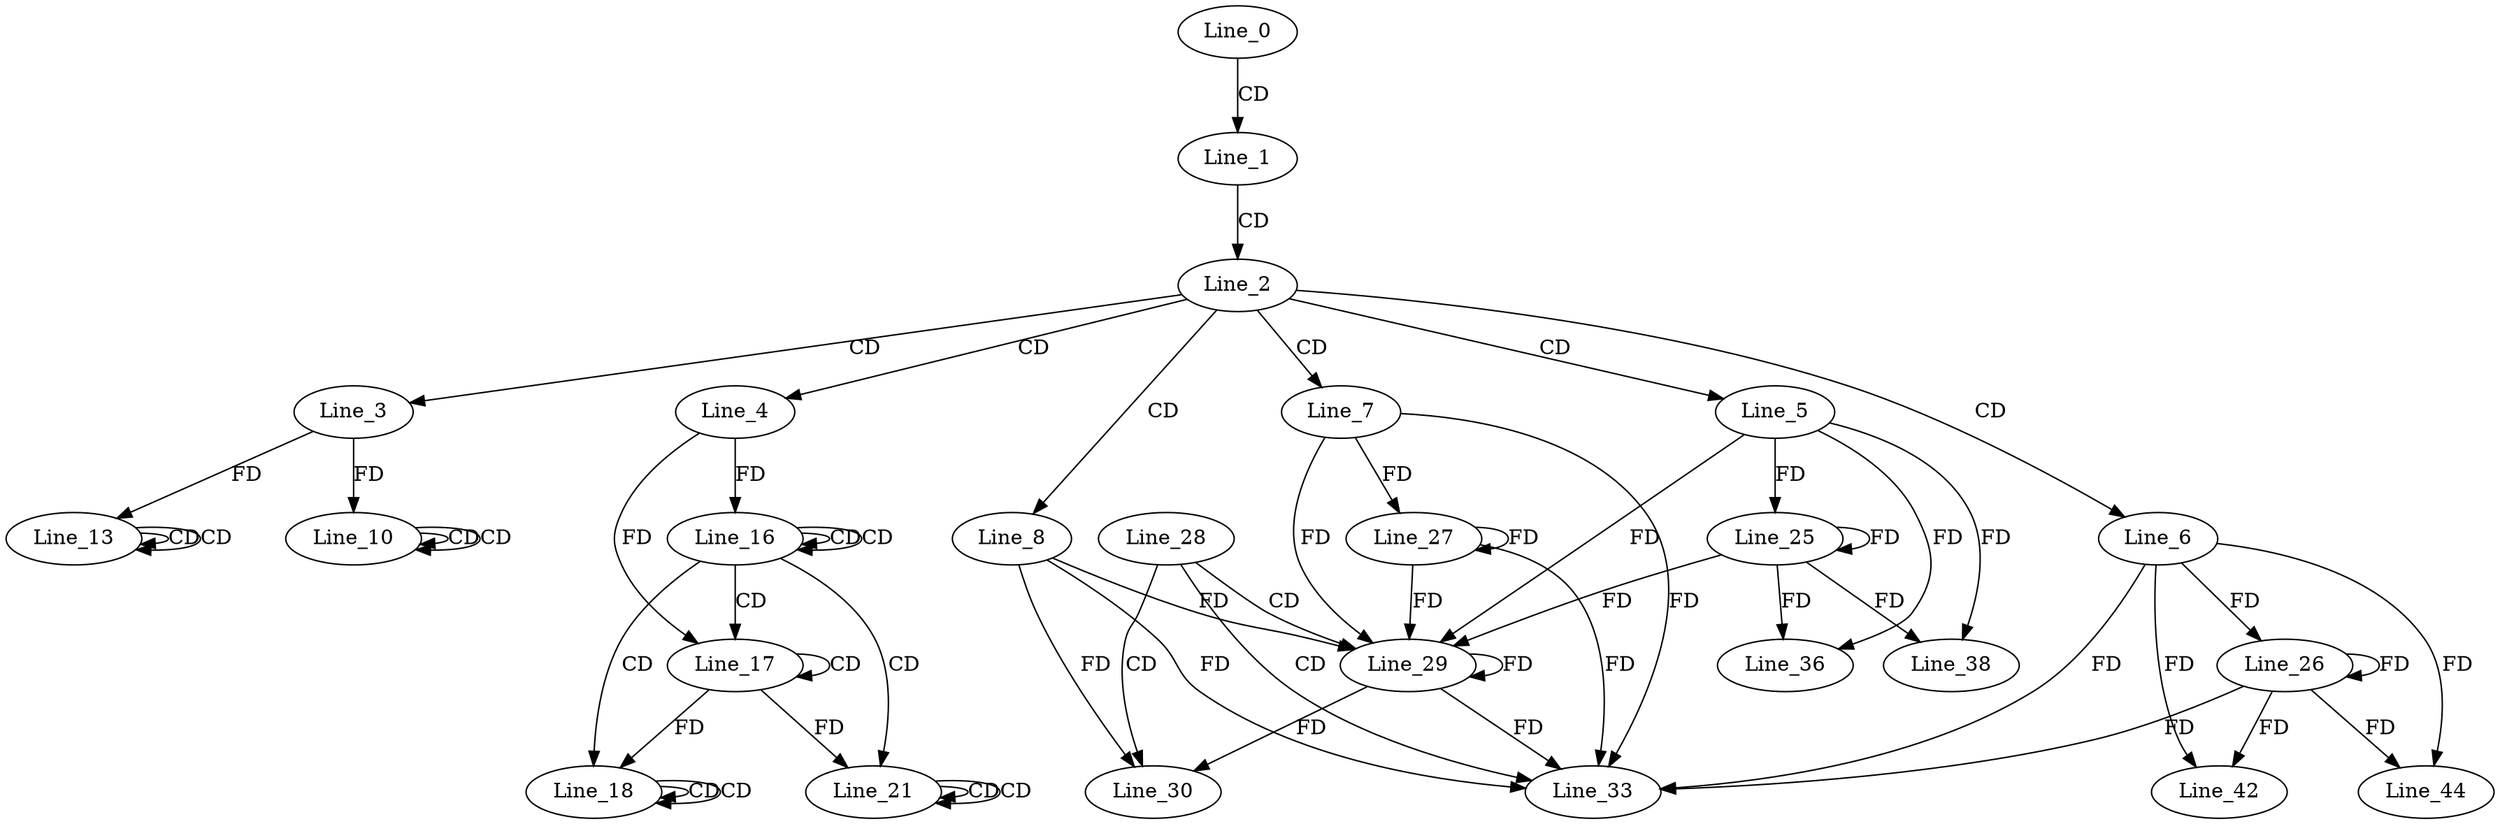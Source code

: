 digraph G {
  Line_0;
  Line_1;
  Line_2;
  Line_3;
  Line_4;
  Line_5;
  Line_6;
  Line_7;
  Line_8;
  Line_10;
  Line_10;
  Line_10;
  Line_10;
  Line_13;
  Line_13;
  Line_13;
  Line_16;
  Line_16;
  Line_16;
  Line_17;
  Line_17;
  Line_18;
  Line_18;
  Line_18;
  Line_21;
  Line_21;
  Line_21;
  Line_25;
  Line_26;
  Line_27;
  Line_28;
  Line_29;
  Line_29;
  Line_30;
  Line_33;
  Line_36;
  Line_38;
  Line_42;
  Line_44;
  Line_0 -> Line_1 [ label="CD" ];
  Line_1 -> Line_2 [ label="CD" ];
  Line_2 -> Line_3 [ label="CD" ];
  Line_2 -> Line_4 [ label="CD" ];
  Line_2 -> Line_5 [ label="CD" ];
  Line_2 -> Line_6 [ label="CD" ];
  Line_2 -> Line_7 [ label="CD" ];
  Line_2 -> Line_8 [ label="CD" ];
  Line_10 -> Line_10 [ label="CD" ];
  Line_3 -> Line_10 [ label="FD" ];
  Line_10 -> Line_10 [ label="CD" ];
  Line_13 -> Line_13 [ label="CD" ];
  Line_13 -> Line_13 [ label="CD" ];
  Line_3 -> Line_13 [ label="FD" ];
  Line_16 -> Line_16 [ label="CD" ];
  Line_16 -> Line_16 [ label="CD" ];
  Line_4 -> Line_16 [ label="FD" ];
  Line_16 -> Line_17 [ label="CD" ];
  Line_17 -> Line_17 [ label="CD" ];
  Line_4 -> Line_17 [ label="FD" ];
  Line_16 -> Line_18 [ label="CD" ];
  Line_18 -> Line_18 [ label="CD" ];
  Line_18 -> Line_18 [ label="CD" ];
  Line_17 -> Line_18 [ label="FD" ];
  Line_16 -> Line_21 [ label="CD" ];
  Line_21 -> Line_21 [ label="CD" ];
  Line_21 -> Line_21 [ label="CD" ];
  Line_17 -> Line_21 [ label="FD" ];
  Line_5 -> Line_25 [ label="FD" ];
  Line_25 -> Line_25 [ label="FD" ];
  Line_6 -> Line_26 [ label="FD" ];
  Line_26 -> Line_26 [ label="FD" ];
  Line_7 -> Line_27 [ label="FD" ];
  Line_27 -> Line_27 [ label="FD" ];
  Line_28 -> Line_29 [ label="CD" ];
  Line_29 -> Line_29 [ label="FD" ];
  Line_8 -> Line_29 [ label="FD" ];
  Line_5 -> Line_29 [ label="FD" ];
  Line_25 -> Line_29 [ label="FD" ];
  Line_7 -> Line_29 [ label="FD" ];
  Line_27 -> Line_29 [ label="FD" ];
  Line_28 -> Line_30 [ label="CD" ];
  Line_29 -> Line_30 [ label="FD" ];
  Line_8 -> Line_30 [ label="FD" ];
  Line_28 -> Line_33 [ label="CD" ];
  Line_6 -> Line_33 [ label="FD" ];
  Line_26 -> Line_33 [ label="FD" ];
  Line_7 -> Line_33 [ label="FD" ];
  Line_27 -> Line_33 [ label="FD" ];
  Line_29 -> Line_33 [ label="FD" ];
  Line_8 -> Line_33 [ label="FD" ];
  Line_5 -> Line_36 [ label="FD" ];
  Line_25 -> Line_36 [ label="FD" ];
  Line_5 -> Line_38 [ label="FD" ];
  Line_25 -> Line_38 [ label="FD" ];
  Line_6 -> Line_42 [ label="FD" ];
  Line_26 -> Line_42 [ label="FD" ];
  Line_6 -> Line_44 [ label="FD" ];
  Line_26 -> Line_44 [ label="FD" ];
}

